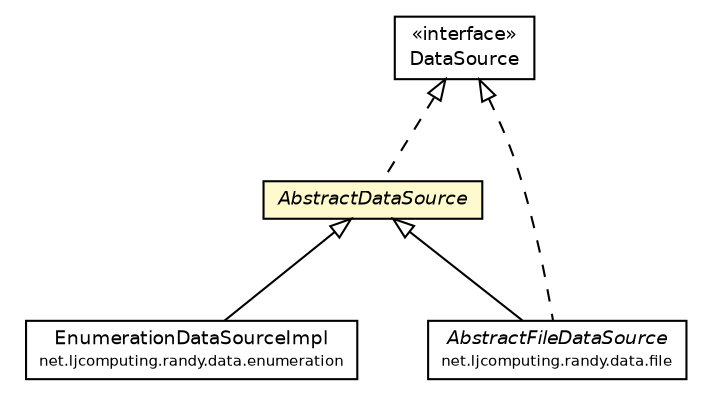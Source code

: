 #!/usr/local/bin/dot
#
# Class diagram 
# Generated by UMLGraph version R5_6 (http://www.umlgraph.org/)
#

digraph G {
	edge [fontname="Helvetica",fontsize=10,labelfontname="Helvetica",labelfontsize=10];
	node [fontname="Helvetica",fontsize=10,shape=plaintext];
	nodesep=0.25;
	ranksep=0.5;
	// net.ljcomputing.randy.data.AbstractDataSource
	c181 [label=<<table title="net.ljcomputing.randy.data.AbstractDataSource" border="0" cellborder="1" cellspacing="0" cellpadding="2" port="p" bgcolor="lemonChiffon" href="./AbstractDataSource.html">
		<tr><td><table border="0" cellspacing="0" cellpadding="1">
<tr><td align="center" balign="center"><font face="Helvetica-Oblique"> AbstractDataSource </font></td></tr>
		</table></td></tr>
		</table>>, URL="./AbstractDataSource.html", fontname="Helvetica", fontcolor="black", fontsize=9.0];
	// net.ljcomputing.randy.data.DataSource
	c186 [label=<<table title="net.ljcomputing.randy.data.DataSource" border="0" cellborder="1" cellspacing="0" cellpadding="2" port="p" href="./DataSource.html">
		<tr><td><table border="0" cellspacing="0" cellpadding="1">
<tr><td align="center" balign="center"> &#171;interface&#187; </td></tr>
<tr><td align="center" balign="center"> DataSource </td></tr>
		</table></td></tr>
		</table>>, URL="./DataSource.html", fontname="Helvetica", fontcolor="black", fontsize=9.0];
	// net.ljcomputing.randy.data.enumeration.EnumerationDataSourceImpl
	c193 [label=<<table title="net.ljcomputing.randy.data.enumeration.EnumerationDataSourceImpl" border="0" cellborder="1" cellspacing="0" cellpadding="2" port="p" href="./enumeration/EnumerationDataSourceImpl.html">
		<tr><td><table border="0" cellspacing="0" cellpadding="1">
<tr><td align="center" balign="center"> EnumerationDataSourceImpl </td></tr>
<tr><td align="center" balign="center"><font point-size="7.0"> net.ljcomputing.randy.data.enumeration </font></td></tr>
		</table></td></tr>
		</table>>, URL="./enumeration/EnumerationDataSourceImpl.html", fontname="Helvetica", fontcolor="black", fontsize=9.0];
	// net.ljcomputing.randy.data.file.AbstractFileDataSource
	c198 [label=<<table title="net.ljcomputing.randy.data.file.AbstractFileDataSource" border="0" cellborder="1" cellspacing="0" cellpadding="2" port="p" href="./file/AbstractFileDataSource.html">
		<tr><td><table border="0" cellspacing="0" cellpadding="1">
<tr><td align="center" balign="center"><font face="Helvetica-Oblique"> AbstractFileDataSource </font></td></tr>
<tr><td align="center" balign="center"><font point-size="7.0"> net.ljcomputing.randy.data.file </font></td></tr>
		</table></td></tr>
		</table>>, URL="./file/AbstractFileDataSource.html", fontname="Helvetica", fontcolor="black", fontsize=9.0];
	//net.ljcomputing.randy.data.AbstractDataSource implements net.ljcomputing.randy.data.DataSource
	c186:p -> c181:p [dir=back,arrowtail=empty,style=dashed];
	//net.ljcomputing.randy.data.enumeration.EnumerationDataSourceImpl extends net.ljcomputing.randy.data.AbstractDataSource
	c181:p -> c193:p [dir=back,arrowtail=empty];
	//net.ljcomputing.randy.data.file.AbstractFileDataSource extends net.ljcomputing.randy.data.AbstractDataSource
	c181:p -> c198:p [dir=back,arrowtail=empty];
	//net.ljcomputing.randy.data.file.AbstractFileDataSource implements net.ljcomputing.randy.data.DataSource
	c186:p -> c198:p [dir=back,arrowtail=empty,style=dashed];
}

